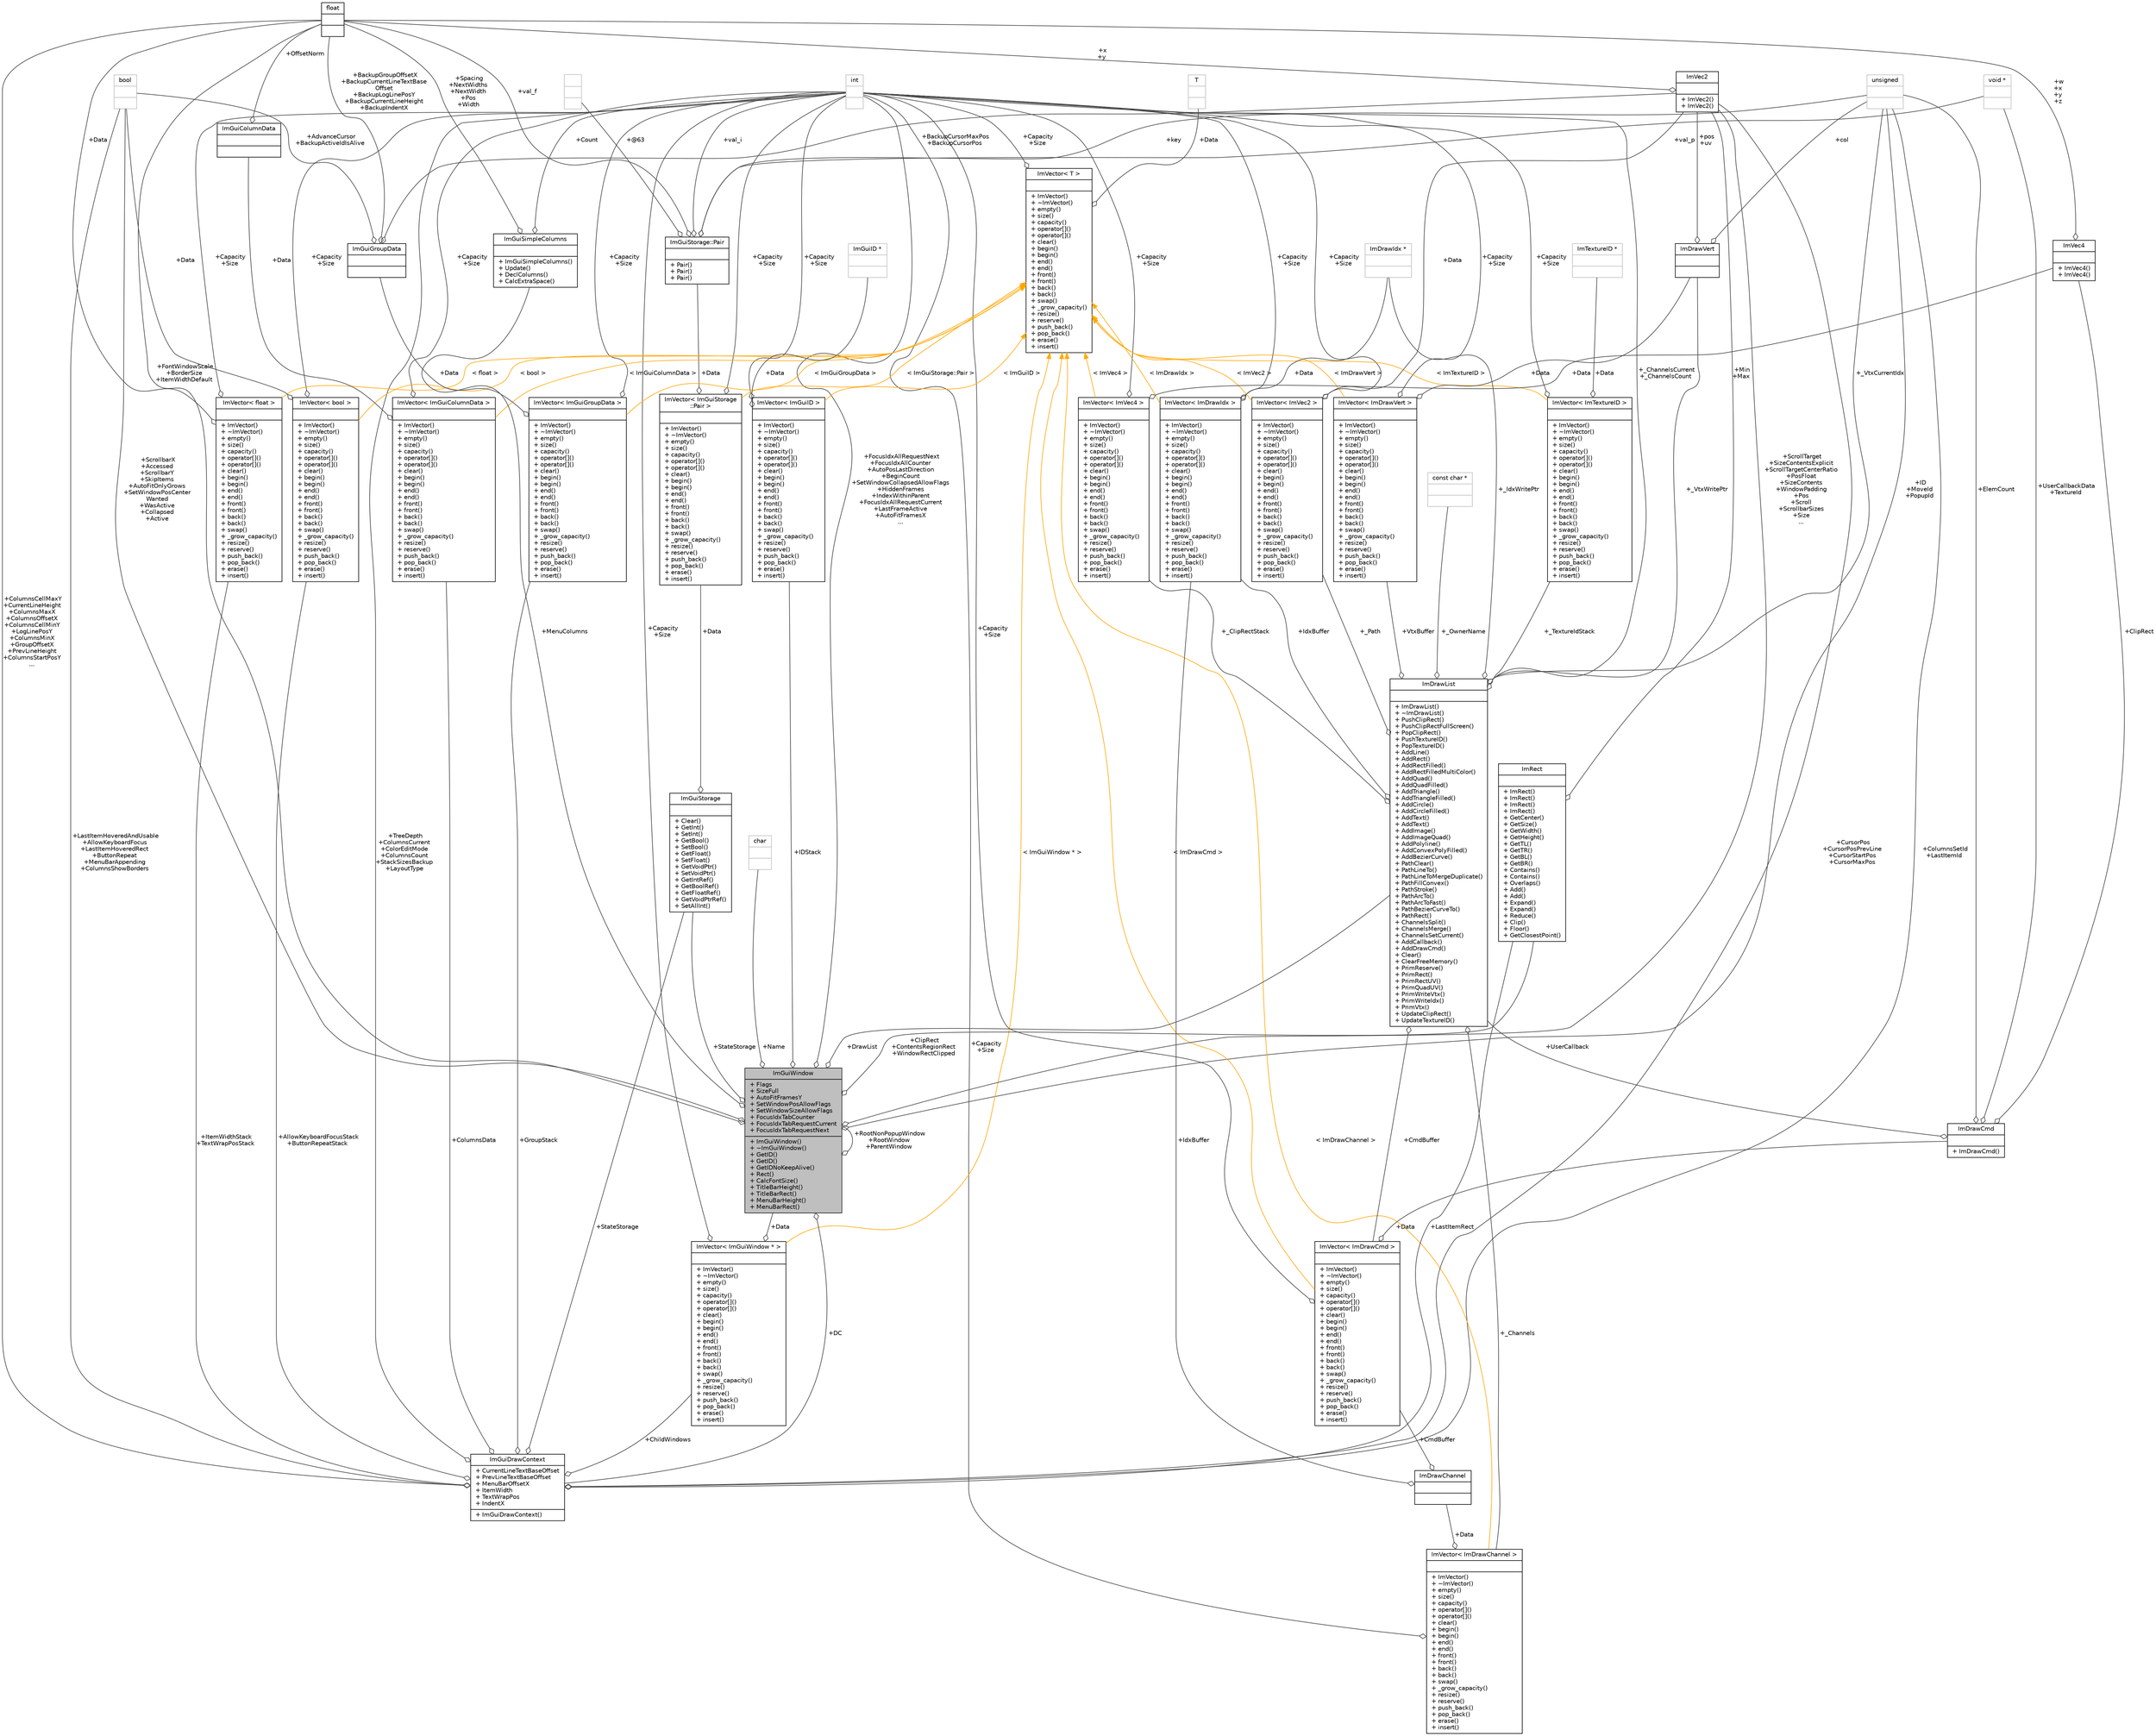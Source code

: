 digraph "ImGuiWindow"
{
 // INTERACTIVE_SVG=YES
  bgcolor="transparent";
  edge [fontname="Helvetica",fontsize="10",labelfontname="Helvetica",labelfontsize="10"];
  node [fontname="Helvetica",fontsize="10",shape=record];
  Node1 [label="{ImGuiWindow\n|+ Flags\l+ SizeFull\l+ AutoFitFramesY\l+ SetWindowPosAllowFlags\l+ SetWindowSizeAllowFlags\l+ FocusIdxTabCounter\l+ FocusIdxTabRequestCurrent\l+ FocusIdxTabRequestNext\l|+ ImGuiWindow()\l+ ~ImGuiWindow()\l+ GetID()\l+ GetID()\l+ GetIDNoKeepAlive()\l+ Rect()\l+ CalcFontSize()\l+ TitleBarHeight()\l+ TitleBarRect()\l+ MenuBarHeight()\l+ MenuBarRect()\l}",height=0.2,width=0.4,color="black", fillcolor="grey75", style="filled" fontcolor="black"];
  Node2 -> Node1 [color="grey25",fontsize="10",style="solid",label=" +StateStorage" ,arrowhead="odiamond",fontname="Helvetica"];
  Node2 [label="{ImGuiStorage\n||+ Clear()\l+ GetInt()\l+ SetInt()\l+ GetBool()\l+ SetBool()\l+ GetFloat()\l+ SetFloat()\l+ GetVoidPtr()\l+ SetVoidPtr()\l+ GetIntRef()\l+ GetBoolRef()\l+ GetFloatRef()\l+ GetVoidPtrRef()\l+ SetAllInt()\l}",height=0.2,width=0.4,color="black",URL="$d5/d44/structImGuiStorage.html"];
  Node3 -> Node2 [color="grey25",fontsize="10",style="solid",label=" +Data" ,arrowhead="odiamond",fontname="Helvetica"];
  Node3 [label="{ImVector\< ImGuiStorage\l::Pair \>\n||+ ImVector()\l+ ~ImVector()\l+ empty()\l+ size()\l+ capacity()\l+ operator[]()\l+ operator[]()\l+ clear()\l+ begin()\l+ begin()\l+ end()\l+ end()\l+ front()\l+ front()\l+ back()\l+ back()\l+ swap()\l+ _grow_capacity()\l+ resize()\l+ reserve()\l+ push_back()\l+ pop_back()\l+ erase()\l+ insert()\l}",height=0.2,width=0.4,color="black",URL="$d3/d32/classImVector.html"];
  Node4 -> Node3 [color="grey25",fontsize="10",style="solid",label=" +Data" ,arrowhead="odiamond",fontname="Helvetica"];
  Node4 [label="{ImGuiStorage::Pair\n||+ Pair()\l+ Pair()\l+ Pair()\l}",height=0.2,width=0.4,color="black",URL="$d3/d51/structImGuiStorage_1_1Pair.html"];
  Node5 -> Node4 [color="grey25",fontsize="10",style="solid",label=" +val_f" ,arrowhead="odiamond",fontname="Helvetica"];
  Node5 [label="{float\n||}",height=0.2,width=0.4,color="black",URL="$d4/dc3/classfloat.html"];
  Node6 -> Node4 [color="grey25",fontsize="10",style="solid",label=" +@63" ,arrowhead="odiamond",fontname="Helvetica"];
  Node6 [label="{\n||}",height=0.2,width=0.4,color="grey75"];
  Node7 -> Node4 [color="grey25",fontsize="10",style="solid",label=" +val_i" ,arrowhead="odiamond",fontname="Helvetica"];
  Node7 [label="{int\n||}",height=0.2,width=0.4,color="grey75"];
  Node8 -> Node4 [color="grey25",fontsize="10",style="solid",label=" +key" ,arrowhead="odiamond",fontname="Helvetica"];
  Node8 [label="{unsigned\n||}",height=0.2,width=0.4,color="grey75"];
  Node9 -> Node4 [color="grey25",fontsize="10",style="solid",label=" +val_p" ,arrowhead="odiamond",fontname="Helvetica"];
  Node9 [label="{void *\n||}",height=0.2,width=0.4,color="grey75"];
  Node7 -> Node3 [color="grey25",fontsize="10",style="solid",label=" +Capacity\n+Size" ,arrowhead="odiamond",fontname="Helvetica"];
  Node10 -> Node3 [dir="back",color="orange",fontsize="10",style="solid",label=" \< ImGuiStorage::Pair \>" ,fontname="Helvetica"];
  Node10 [label="{ImVector\< T \>\n||+ ImVector()\l+ ~ImVector()\l+ empty()\l+ size()\l+ capacity()\l+ operator[]()\l+ operator[]()\l+ clear()\l+ begin()\l+ begin()\l+ end()\l+ end()\l+ front()\l+ front()\l+ back()\l+ back()\l+ swap()\l+ _grow_capacity()\l+ resize()\l+ reserve()\l+ push_back()\l+ pop_back()\l+ erase()\l+ insert()\l}",height=0.2,width=0.4,color="black",URL="$d3/d32/classImVector.html"];
  Node7 -> Node10 [color="grey25",fontsize="10",style="solid",label=" +Capacity\n+Size" ,arrowhead="odiamond",fontname="Helvetica"];
  Node11 -> Node10 [color="grey25",fontsize="10",style="solid",label=" +Data" ,arrowhead="odiamond",fontname="Helvetica"];
  Node11 [label="{T\n||}",height=0.2,width=0.4,color="grey75"];
  Node12 -> Node1 [color="grey25",fontsize="10",style="solid",label=" +DC" ,arrowhead="odiamond",fontname="Helvetica"];
  Node12 [label="{ImGuiDrawContext\n|+ CurrentLineTextBaseOffset\l+ PrevLineTextBaseOffset\l+ MenuBarOffsetX\l+ ItemWidth\l+ TextWrapPos\l+ IndentX\l|+ ImGuiDrawContext()\l}",height=0.2,width=0.4,color="black",URL="$d1/d5f/structImGuiDrawContext.html"];
  Node13 -> Node12 [color="grey25",fontsize="10",style="solid",label=" +AllowKeyboardFocusStack\n+ButtonRepeatStack" ,arrowhead="odiamond",fontname="Helvetica"];
  Node13 [label="{ImVector\< bool \>\n||+ ImVector()\l+ ~ImVector()\l+ empty()\l+ size()\l+ capacity()\l+ operator[]()\l+ operator[]()\l+ clear()\l+ begin()\l+ begin()\l+ end()\l+ end()\l+ front()\l+ front()\l+ back()\l+ back()\l+ swap()\l+ _grow_capacity()\l+ resize()\l+ reserve()\l+ push_back()\l+ pop_back()\l+ erase()\l+ insert()\l}",height=0.2,width=0.4,color="black",URL="$d3/d32/classImVector.html"];
  Node7 -> Node13 [color="grey25",fontsize="10",style="solid",label=" +Capacity\n+Size" ,arrowhead="odiamond",fontname="Helvetica"];
  Node14 -> Node13 [color="grey25",fontsize="10",style="solid",label=" +Data" ,arrowhead="odiamond",fontname="Helvetica"];
  Node14 [label="{bool\n||}",height=0.2,width=0.4,color="grey75"];
  Node10 -> Node13 [dir="back",color="orange",fontsize="10",style="solid",label=" \< bool \>" ,fontname="Helvetica"];
  Node15 -> Node12 [color="grey25",fontsize="10",style="solid",label=" +ColumnsData" ,arrowhead="odiamond",fontname="Helvetica"];
  Node15 [label="{ImVector\< ImGuiColumnData \>\n||+ ImVector()\l+ ~ImVector()\l+ empty()\l+ size()\l+ capacity()\l+ operator[]()\l+ operator[]()\l+ clear()\l+ begin()\l+ begin()\l+ end()\l+ end()\l+ front()\l+ front()\l+ back()\l+ back()\l+ swap()\l+ _grow_capacity()\l+ resize()\l+ reserve()\l+ push_back()\l+ pop_back()\l+ erase()\l+ insert()\l}",height=0.2,width=0.4,color="black",URL="$d3/d32/classImVector.html"];
  Node7 -> Node15 [color="grey25",fontsize="10",style="solid",label=" +Capacity\n+Size" ,arrowhead="odiamond",fontname="Helvetica"];
  Node16 -> Node15 [color="grey25",fontsize="10",style="solid",label=" +Data" ,arrowhead="odiamond",fontname="Helvetica"];
  Node16 [label="{ImGuiColumnData\n||}",height=0.2,width=0.4,color="black",URL="$d9/d41/structImGuiColumnData.html"];
  Node5 -> Node16 [color="grey25",fontsize="10",style="solid",label=" +OffsetNorm" ,arrowhead="odiamond",fontname="Helvetica"];
  Node10 -> Node15 [dir="back",color="orange",fontsize="10",style="solid",label=" \< ImGuiColumnData \>" ,fontname="Helvetica"];
  Node17 -> Node12 [color="grey25",fontsize="10",style="solid",label=" +GroupStack" ,arrowhead="odiamond",fontname="Helvetica"];
  Node17 [label="{ImVector\< ImGuiGroupData \>\n||+ ImVector()\l+ ~ImVector()\l+ empty()\l+ size()\l+ capacity()\l+ operator[]()\l+ operator[]()\l+ clear()\l+ begin()\l+ begin()\l+ end()\l+ end()\l+ front()\l+ front()\l+ back()\l+ back()\l+ swap()\l+ _grow_capacity()\l+ resize()\l+ reserve()\l+ push_back()\l+ pop_back()\l+ erase()\l+ insert()\l}",height=0.2,width=0.4,color="black",URL="$d3/d32/classImVector.html"];
  Node7 -> Node17 [color="grey25",fontsize="10",style="solid",label=" +Capacity\n+Size" ,arrowhead="odiamond",fontname="Helvetica"];
  Node18 -> Node17 [color="grey25",fontsize="10",style="solid",label=" +Data" ,arrowhead="odiamond",fontname="Helvetica"];
  Node18 [label="{ImGuiGroupData\n||}",height=0.2,width=0.4,color="black",URL="$d0/dea/structImGuiGroupData.html"];
  Node19 -> Node18 [color="grey25",fontsize="10",style="solid",label=" +BackupCursorMaxPos\n+BackupCursorPos" ,arrowhead="odiamond",fontname="Helvetica"];
  Node19 [label="{ImVec2\n||+ ImVec2()\l+ ImVec2()\l}",height=0.2,width=0.4,color="black",URL="$d3/dc2/structImVec2.html"];
  Node5 -> Node19 [color="grey25",fontsize="10",style="solid",label=" +x\n+y" ,arrowhead="odiamond",fontname="Helvetica"];
  Node5 -> Node18 [color="grey25",fontsize="10",style="solid",label=" +BackupGroupOffsetX\n+BackupCurrentLineTextBase\lOffset\n+BackupLogLinePosY\n+BackupCurrentLineHeight\n+BackupIndentX" ,arrowhead="odiamond",fontname="Helvetica"];
  Node14 -> Node18 [color="grey25",fontsize="10",style="solid",label=" +AdvanceCursor\n+BackupActiveIdIsAlive" ,arrowhead="odiamond",fontname="Helvetica"];
  Node10 -> Node17 [dir="back",color="orange",fontsize="10",style="solid",label=" \< ImGuiGroupData \>" ,fontname="Helvetica"];
  Node2 -> Node12 [color="grey25",fontsize="10",style="solid",label=" +StateStorage" ,arrowhead="odiamond",fontname="Helvetica"];
  Node19 -> Node12 [color="grey25",fontsize="10",style="solid",label=" +CursorPos\n+CursorPosPrevLine\n+CursorStartPos\n+CursorMaxPos" ,arrowhead="odiamond",fontname="Helvetica"];
  Node20 -> Node12 [color="grey25",fontsize="10",style="solid",label=" +LastItemRect" ,arrowhead="odiamond",fontname="Helvetica"];
  Node20 [label="{ImRect\n||+ ImRect()\l+ ImRect()\l+ ImRect()\l+ ImRect()\l+ GetCenter()\l+ GetSize()\l+ GetWidth()\l+ GetHeight()\l+ GetTL()\l+ GetTR()\l+ GetBL()\l+ GetBR()\l+ Contains()\l+ Contains()\l+ Overlaps()\l+ Add()\l+ Add()\l+ Expand()\l+ Expand()\l+ Reduce()\l+ Clip()\l+ Floor()\l+ GetClosestPoint()\l}",height=0.2,width=0.4,color="black",URL="$de/d50/structImRect.html"];
  Node19 -> Node20 [color="grey25",fontsize="10",style="solid",label=" +Min\n+Max" ,arrowhead="odiamond",fontname="Helvetica"];
  Node5 -> Node12 [color="grey25",fontsize="10",style="solid",label=" +ColumnsCellMaxY\n+CurrentLineHeight\n+ColumnsMaxX\n+ColumnsOffsetX\n+ColumnsCellMinY\n+LogLinePosY\n+ColumnsMinX\n+GroupOffsetX\n+PrevLineHeight\n+ColumnsStartPosY\n..." ,arrowhead="odiamond",fontname="Helvetica"];
  Node7 -> Node12 [color="grey25",fontsize="10",style="solid",label=" +TreeDepth\n+ColumnsCurrent\n+ColorEditMode\n+ColumnsCount\n+StackSizesBackup\n+LayoutType" ,arrowhead="odiamond",fontname="Helvetica"];
  Node14 -> Node12 [color="grey25",fontsize="10",style="solid",label=" +LastItemHoveredAndUsable\n+AllowKeyboardFocus\n+LastItemHoveredRect\n+ButtonRepeat\n+MenuBarAppending\n+ColumnsShowBorders" ,arrowhead="odiamond",fontname="Helvetica"];
  Node21 -> Node12 [color="grey25",fontsize="10",style="solid",label=" +ChildWindows" ,arrowhead="odiamond",fontname="Helvetica"];
  Node21 [label="{ImVector\< ImGuiWindow * \>\n||+ ImVector()\l+ ~ImVector()\l+ empty()\l+ size()\l+ capacity()\l+ operator[]()\l+ operator[]()\l+ clear()\l+ begin()\l+ begin()\l+ end()\l+ end()\l+ front()\l+ front()\l+ back()\l+ back()\l+ swap()\l+ _grow_capacity()\l+ resize()\l+ reserve()\l+ push_back()\l+ pop_back()\l+ erase()\l+ insert()\l}",height=0.2,width=0.4,color="black",URL="$d3/d32/classImVector.html"];
  Node7 -> Node21 [color="grey25",fontsize="10",style="solid",label=" +Capacity\n+Size" ,arrowhead="odiamond",fontname="Helvetica"];
  Node1 -> Node21 [color="grey25",fontsize="10",style="solid",label=" +Data" ,arrowhead="odiamond",fontname="Helvetica"];
  Node10 -> Node21 [dir="back",color="orange",fontsize="10",style="solid",label=" \< ImGuiWindow * \>" ,fontname="Helvetica"];
  Node22 -> Node12 [color="grey25",fontsize="10",style="solid",label=" +ItemWidthStack\n+TextWrapPosStack" ,arrowhead="odiamond",fontname="Helvetica"];
  Node22 [label="{ImVector\< float \>\n||+ ImVector()\l+ ~ImVector()\l+ empty()\l+ size()\l+ capacity()\l+ operator[]()\l+ operator[]()\l+ clear()\l+ begin()\l+ begin()\l+ end()\l+ end()\l+ front()\l+ front()\l+ back()\l+ back()\l+ swap()\l+ _grow_capacity()\l+ resize()\l+ reserve()\l+ push_back()\l+ pop_back()\l+ erase()\l+ insert()\l}",height=0.2,width=0.4,color="black",URL="$d3/d32/classImVector.html"];
  Node5 -> Node22 [color="grey25",fontsize="10",style="solid",label=" +Data" ,arrowhead="odiamond",fontname="Helvetica"];
  Node7 -> Node22 [color="grey25",fontsize="10",style="solid",label=" +Capacity\n+Size" ,arrowhead="odiamond",fontname="Helvetica"];
  Node10 -> Node22 [dir="back",color="orange",fontsize="10",style="solid",label=" \< float \>" ,fontname="Helvetica"];
  Node8 -> Node12 [color="grey25",fontsize="10",style="solid",label=" +ColumnsSetId\n+LastItemId" ,arrowhead="odiamond",fontname="Helvetica"];
  Node19 -> Node1 [color="grey25",fontsize="10",style="solid",label=" +ScrollTarget\n+SizeContentsExplicit\n+ScrollTargetCenterRatio\n+PosFloat\n+SizeContents\n+WindowPadding\n+Pos\n+Scroll\n+ScrollbarSizes\n+Size\n..." ,arrowhead="odiamond",fontname="Helvetica"];
  Node20 -> Node1 [color="grey25",fontsize="10",style="solid",label=" +ClipRect\n+ContentsRegionRect\n+WindowRectClipped" ,arrowhead="odiamond",fontname="Helvetica"];
  Node5 -> Node1 [color="grey25",fontsize="10",style="solid",label=" +FontWindowScale\n+BorderSize\n+ItemWidthDefault" ,arrowhead="odiamond",fontname="Helvetica"];
  Node23 -> Node1 [color="grey25",fontsize="10",style="solid",label=" +Name" ,arrowhead="odiamond",fontname="Helvetica"];
  Node23 [label="{char\n||}",height=0.2,width=0.4,color="grey75"];
  Node24 -> Node1 [color="grey25",fontsize="10",style="solid",label=" +IDStack" ,arrowhead="odiamond",fontname="Helvetica"];
  Node24 [label="{ImVector\< ImGuiID \>\n||+ ImVector()\l+ ~ImVector()\l+ empty()\l+ size()\l+ capacity()\l+ operator[]()\l+ operator[]()\l+ clear()\l+ begin()\l+ begin()\l+ end()\l+ end()\l+ front()\l+ front()\l+ back()\l+ back()\l+ swap()\l+ _grow_capacity()\l+ resize()\l+ reserve()\l+ push_back()\l+ pop_back()\l+ erase()\l+ insert()\l}",height=0.2,width=0.4,color="black",URL="$d3/d32/classImVector.html"];
  Node25 -> Node24 [color="grey25",fontsize="10",style="solid",label=" +Data" ,arrowhead="odiamond",fontname="Helvetica"];
  Node25 [label="{ImGuiID *\n||}",height=0.2,width=0.4,color="grey75"];
  Node7 -> Node24 [color="grey25",fontsize="10",style="solid",label=" +Capacity\n+Size" ,arrowhead="odiamond",fontname="Helvetica"];
  Node10 -> Node24 [dir="back",color="orange",fontsize="10",style="solid",label=" \< ImGuiID \>" ,fontname="Helvetica"];
  Node7 -> Node1 [color="grey25",fontsize="10",style="solid",label=" +FocusIdxAllRequestNext\n+FocusIdxAllCounter\n+AutoPosLastDirection\n+BeginCount\n+SetWindowCollapsedAllowFlags\n+HiddenFrames\n+IndexWithinParent\n+FocusIdxAllRequestCurrent\n+LastFrameActive\n+AutoFitFramesX\n..." ,arrowhead="odiamond",fontname="Helvetica"];
  Node14 -> Node1 [color="grey25",fontsize="10",style="solid",label=" +ScrollbarX\n+Accessed\n+ScrollbarY\n+SkipItems\n+AutoFitOnlyGrows\n+SetWindowPosCenter\lWanted\n+WasActive\n+Collapsed\n+Active" ,arrowhead="odiamond",fontname="Helvetica"];
  Node26 -> Node1 [color="grey25",fontsize="10",style="solid",label=" +MenuColumns" ,arrowhead="odiamond",fontname="Helvetica"];
  Node26 [label="{ImGuiSimpleColumns\n||+ ImGuiSimpleColumns()\l+ Update()\l+ DeclColumns()\l+ CalcExtraSpace()\l}",height=0.2,width=0.4,color="black",URL="$d8/d9e/structImGuiSimpleColumns.html"];
  Node5 -> Node26 [color="grey25",fontsize="10",style="solid",label=" +Spacing\n+NextWidths\n+NextWidth\n+Pos\n+Width" ,arrowhead="odiamond",fontname="Helvetica"];
  Node7 -> Node26 [color="grey25",fontsize="10",style="solid",label=" +Count" ,arrowhead="odiamond",fontname="Helvetica"];
  Node8 -> Node1 [color="grey25",fontsize="10",style="solid",label=" +ID\n+MoveId\n+PopupId" ,arrowhead="odiamond",fontname="Helvetica"];
  Node1 -> Node1 [color="grey25",fontsize="10",style="solid",label=" +RootNonPopupWindow\n+RootWindow\n+ParentWindow" ,arrowhead="odiamond",fontname="Helvetica"];
  Node27 -> Node1 [color="grey25",fontsize="10",style="solid",label=" +DrawList" ,arrowhead="odiamond",fontname="Helvetica"];
  Node27 [label="{ImDrawList\n||+ ImDrawList()\l+ ~ImDrawList()\l+ PushClipRect()\l+ PushClipRectFullScreen()\l+ PopClipRect()\l+ PushTextureID()\l+ PopTextureID()\l+ AddLine()\l+ AddRect()\l+ AddRectFilled()\l+ AddRectFilledMultiColor()\l+ AddQuad()\l+ AddQuadFilled()\l+ AddTriangle()\l+ AddTriangleFilled()\l+ AddCircle()\l+ AddCircleFilled()\l+ AddText()\l+ AddText()\l+ AddImage()\l+ AddImageQuad()\l+ AddPolyline()\l+ AddConvexPolyFilled()\l+ AddBezierCurve()\l+ PathClear()\l+ PathLineTo()\l+ PathLineToMergeDuplicate()\l+ PathFillConvex()\l+ PathStroke()\l+ PathArcTo()\l+ PathArcToFast()\l+ PathBezierCurveTo()\l+ PathRect()\l+ ChannelsSplit()\l+ ChannelsMerge()\l+ ChannelsSetCurrent()\l+ AddCallback()\l+ AddDrawCmd()\l+ Clear()\l+ ClearFreeMemory()\l+ PrimReserve()\l+ PrimRect()\l+ PrimRectUV()\l+ PrimQuadUV()\l+ PrimWriteVtx()\l+ PrimWriteIdx()\l+ PrimVtx()\l+ UpdateClipRect()\l+ UpdateTextureID()\l}",height=0.2,width=0.4,color="black",URL="$d2/d31/structImDrawList.html"];
  Node28 -> Node27 [color="grey25",fontsize="10",style="solid",label=" +_ClipRectStack" ,arrowhead="odiamond",fontname="Helvetica"];
  Node28 [label="{ImVector\< ImVec4 \>\n||+ ImVector()\l+ ~ImVector()\l+ empty()\l+ size()\l+ capacity()\l+ operator[]()\l+ operator[]()\l+ clear()\l+ begin()\l+ begin()\l+ end()\l+ end()\l+ front()\l+ front()\l+ back()\l+ back()\l+ swap()\l+ _grow_capacity()\l+ resize()\l+ reserve()\l+ push_back()\l+ pop_back()\l+ erase()\l+ insert()\l}",height=0.2,width=0.4,color="black",URL="$d3/d32/classImVector.html"];
  Node29 -> Node28 [color="grey25",fontsize="10",style="solid",label=" +Data" ,arrowhead="odiamond",fontname="Helvetica"];
  Node29 [label="{ImVec4\n||+ ImVec4()\l+ ImVec4()\l}",height=0.2,width=0.4,color="black",URL="$dc/dee/structImVec4.html"];
  Node5 -> Node29 [color="grey25",fontsize="10",style="solid",label=" +w\n+x\n+y\n+z" ,arrowhead="odiamond",fontname="Helvetica"];
  Node7 -> Node28 [color="grey25",fontsize="10",style="solid",label=" +Capacity\n+Size" ,arrowhead="odiamond",fontname="Helvetica"];
  Node10 -> Node28 [dir="back",color="orange",fontsize="10",style="solid",label=" \< ImVec4 \>" ,fontname="Helvetica"];
  Node30 -> Node27 [color="grey25",fontsize="10",style="solid",label=" +_IdxWritePtr" ,arrowhead="odiamond",fontname="Helvetica"];
  Node30 [label="{ImDrawIdx *\n||}",height=0.2,width=0.4,color="grey75"];
  Node31 -> Node27 [color="grey25",fontsize="10",style="solid",label=" +VtxBuffer" ,arrowhead="odiamond",fontname="Helvetica"];
  Node31 [label="{ImVector\< ImDrawVert \>\n||+ ImVector()\l+ ~ImVector()\l+ empty()\l+ size()\l+ capacity()\l+ operator[]()\l+ operator[]()\l+ clear()\l+ begin()\l+ begin()\l+ end()\l+ end()\l+ front()\l+ front()\l+ back()\l+ back()\l+ swap()\l+ _grow_capacity()\l+ resize()\l+ reserve()\l+ push_back()\l+ pop_back()\l+ erase()\l+ insert()\l}",height=0.2,width=0.4,color="black",URL="$d3/d32/classImVector.html"];
  Node7 -> Node31 [color="grey25",fontsize="10",style="solid",label=" +Capacity\n+Size" ,arrowhead="odiamond",fontname="Helvetica"];
  Node32 -> Node31 [color="grey25",fontsize="10",style="solid",label=" +Data" ,arrowhead="odiamond",fontname="Helvetica"];
  Node32 [label="{ImDrawVert\n||}",height=0.2,width=0.4,color="black",URL="$d3/dfa/structImDrawVert.html"];
  Node19 -> Node32 [color="grey25",fontsize="10",style="solid",label=" +pos\n+uv" ,arrowhead="odiamond",fontname="Helvetica"];
  Node8 -> Node32 [color="grey25",fontsize="10",style="solid",label=" +col" ,arrowhead="odiamond",fontname="Helvetica"];
  Node10 -> Node31 [dir="back",color="orange",fontsize="10",style="solid",label=" \< ImDrawVert \>" ,fontname="Helvetica"];
  Node33 -> Node27 [color="grey25",fontsize="10",style="solid",label=" +_Channels" ,arrowhead="odiamond",fontname="Helvetica"];
  Node33 [label="{ImVector\< ImDrawChannel \>\n||+ ImVector()\l+ ~ImVector()\l+ empty()\l+ size()\l+ capacity()\l+ operator[]()\l+ operator[]()\l+ clear()\l+ begin()\l+ begin()\l+ end()\l+ end()\l+ front()\l+ front()\l+ back()\l+ back()\l+ swap()\l+ _grow_capacity()\l+ resize()\l+ reserve()\l+ push_back()\l+ pop_back()\l+ erase()\l+ insert()\l}",height=0.2,width=0.4,color="black",URL="$d3/d32/classImVector.html"];
  Node7 -> Node33 [color="grey25",fontsize="10",style="solid",label=" +Capacity\n+Size" ,arrowhead="odiamond",fontname="Helvetica"];
  Node34 -> Node33 [color="grey25",fontsize="10",style="solid",label=" +Data" ,arrowhead="odiamond",fontname="Helvetica"];
  Node34 [label="{ImDrawChannel\n||}",height=0.2,width=0.4,color="black",URL="$d7/d3a/structImDrawChannel.html"];
  Node35 -> Node34 [color="grey25",fontsize="10",style="solid",label=" +CmdBuffer" ,arrowhead="odiamond",fontname="Helvetica"];
  Node35 [label="{ImVector\< ImDrawCmd \>\n||+ ImVector()\l+ ~ImVector()\l+ empty()\l+ size()\l+ capacity()\l+ operator[]()\l+ operator[]()\l+ clear()\l+ begin()\l+ begin()\l+ end()\l+ end()\l+ front()\l+ front()\l+ back()\l+ back()\l+ swap()\l+ _grow_capacity()\l+ resize()\l+ reserve()\l+ push_back()\l+ pop_back()\l+ erase()\l+ insert()\l}",height=0.2,width=0.4,color="black",URL="$d3/d32/classImVector.html"];
  Node36 -> Node35 [color="grey25",fontsize="10",style="solid",label=" +Data" ,arrowhead="odiamond",fontname="Helvetica"];
  Node36 [label="{ImDrawCmd\n||+ ImDrawCmd()\l}",height=0.2,width=0.4,color="black",URL="$d9/de6/structImDrawCmd.html"];
  Node29 -> Node36 [color="grey25",fontsize="10",style="solid",label=" +ClipRect" ,arrowhead="odiamond",fontname="Helvetica"];
  Node8 -> Node36 [color="grey25",fontsize="10",style="solid",label=" +ElemCount" ,arrowhead="odiamond",fontname="Helvetica"];
  Node9 -> Node36 [color="grey25",fontsize="10",style="solid",label=" +UserCallbackData\n+TextureId" ,arrowhead="odiamond",fontname="Helvetica"];
  Node27 -> Node36 [color="grey25",fontsize="10",style="solid",label=" +UserCallback" ,arrowhead="odiamond",fontname="Helvetica"];
  Node7 -> Node35 [color="grey25",fontsize="10",style="solid",label=" +Capacity\n+Size" ,arrowhead="odiamond",fontname="Helvetica"];
  Node10 -> Node35 [dir="back",color="orange",fontsize="10",style="solid",label=" \< ImDrawCmd \>" ,fontname="Helvetica"];
  Node37 -> Node34 [color="grey25",fontsize="10",style="solid",label=" +IdxBuffer" ,arrowhead="odiamond",fontname="Helvetica"];
  Node37 [label="{ImVector\< ImDrawIdx \>\n||+ ImVector()\l+ ~ImVector()\l+ empty()\l+ size()\l+ capacity()\l+ operator[]()\l+ operator[]()\l+ clear()\l+ begin()\l+ begin()\l+ end()\l+ end()\l+ front()\l+ front()\l+ back()\l+ back()\l+ swap()\l+ _grow_capacity()\l+ resize()\l+ reserve()\l+ push_back()\l+ pop_back()\l+ erase()\l+ insert()\l}",height=0.2,width=0.4,color="black",URL="$d3/d32/classImVector.html"];
  Node30 -> Node37 [color="grey25",fontsize="10",style="solid",label=" +Data" ,arrowhead="odiamond",fontname="Helvetica"];
  Node7 -> Node37 [color="grey25",fontsize="10",style="solid",label=" +Capacity\n+Size" ,arrowhead="odiamond",fontname="Helvetica"];
  Node10 -> Node37 [dir="back",color="orange",fontsize="10",style="solid",label=" \< ImDrawIdx \>" ,fontname="Helvetica"];
  Node10 -> Node33 [dir="back",color="orange",fontsize="10",style="solid",label=" \< ImDrawChannel \>" ,fontname="Helvetica"];
  Node38 -> Node27 [color="grey25",fontsize="10",style="solid",label=" +_Path" ,arrowhead="odiamond",fontname="Helvetica"];
  Node38 [label="{ImVector\< ImVec2 \>\n||+ ImVector()\l+ ~ImVector()\l+ empty()\l+ size()\l+ capacity()\l+ operator[]()\l+ operator[]()\l+ clear()\l+ begin()\l+ begin()\l+ end()\l+ end()\l+ front()\l+ front()\l+ back()\l+ back()\l+ swap()\l+ _grow_capacity()\l+ resize()\l+ reserve()\l+ push_back()\l+ pop_back()\l+ erase()\l+ insert()\l}",height=0.2,width=0.4,color="black",URL="$d3/d32/classImVector.html"];
  Node19 -> Node38 [color="grey25",fontsize="10",style="solid",label=" +Data" ,arrowhead="odiamond",fontname="Helvetica"];
  Node7 -> Node38 [color="grey25",fontsize="10",style="solid",label=" +Capacity\n+Size" ,arrowhead="odiamond",fontname="Helvetica"];
  Node10 -> Node38 [dir="back",color="orange",fontsize="10",style="solid",label=" \< ImVec2 \>" ,fontname="Helvetica"];
  Node7 -> Node27 [color="grey25",fontsize="10",style="solid",label=" +_ChannelsCurrent\n+_ChannelsCount" ,arrowhead="odiamond",fontname="Helvetica"];
  Node32 -> Node27 [color="grey25",fontsize="10",style="solid",label=" +_VtxWritePtr" ,arrowhead="odiamond",fontname="Helvetica"];
  Node39 -> Node27 [color="grey25",fontsize="10",style="solid",label=" +_OwnerName" ,arrowhead="odiamond",fontname="Helvetica"];
  Node39 [label="{const char *\n||}",height=0.2,width=0.4,color="grey75"];
  Node35 -> Node27 [color="grey25",fontsize="10",style="solid",label=" +CmdBuffer" ,arrowhead="odiamond",fontname="Helvetica"];
  Node8 -> Node27 [color="grey25",fontsize="10",style="solid",label=" +_VtxCurrentIdx" ,arrowhead="odiamond",fontname="Helvetica"];
  Node37 -> Node27 [color="grey25",fontsize="10",style="solid",label=" +IdxBuffer" ,arrowhead="odiamond",fontname="Helvetica"];
  Node40 -> Node27 [color="grey25",fontsize="10",style="solid",label=" +_TextureIdStack" ,arrowhead="odiamond",fontname="Helvetica"];
  Node40 [label="{ImVector\< ImTextureID \>\n||+ ImVector()\l+ ~ImVector()\l+ empty()\l+ size()\l+ capacity()\l+ operator[]()\l+ operator[]()\l+ clear()\l+ begin()\l+ begin()\l+ end()\l+ end()\l+ front()\l+ front()\l+ back()\l+ back()\l+ swap()\l+ _grow_capacity()\l+ resize()\l+ reserve()\l+ push_back()\l+ pop_back()\l+ erase()\l+ insert()\l}",height=0.2,width=0.4,color="black",URL="$d3/d32/classImVector.html"];
  Node7 -> Node40 [color="grey25",fontsize="10",style="solid",label=" +Capacity\n+Size" ,arrowhead="odiamond",fontname="Helvetica"];
  Node41 -> Node40 [color="grey25",fontsize="10",style="solid",label=" +Data" ,arrowhead="odiamond",fontname="Helvetica"];
  Node41 [label="{ImTextureID *\n||}",height=0.2,width=0.4,color="grey75"];
  Node10 -> Node40 [dir="back",color="orange",fontsize="10",style="solid",label=" \< ImTextureID \>" ,fontname="Helvetica"];
}
